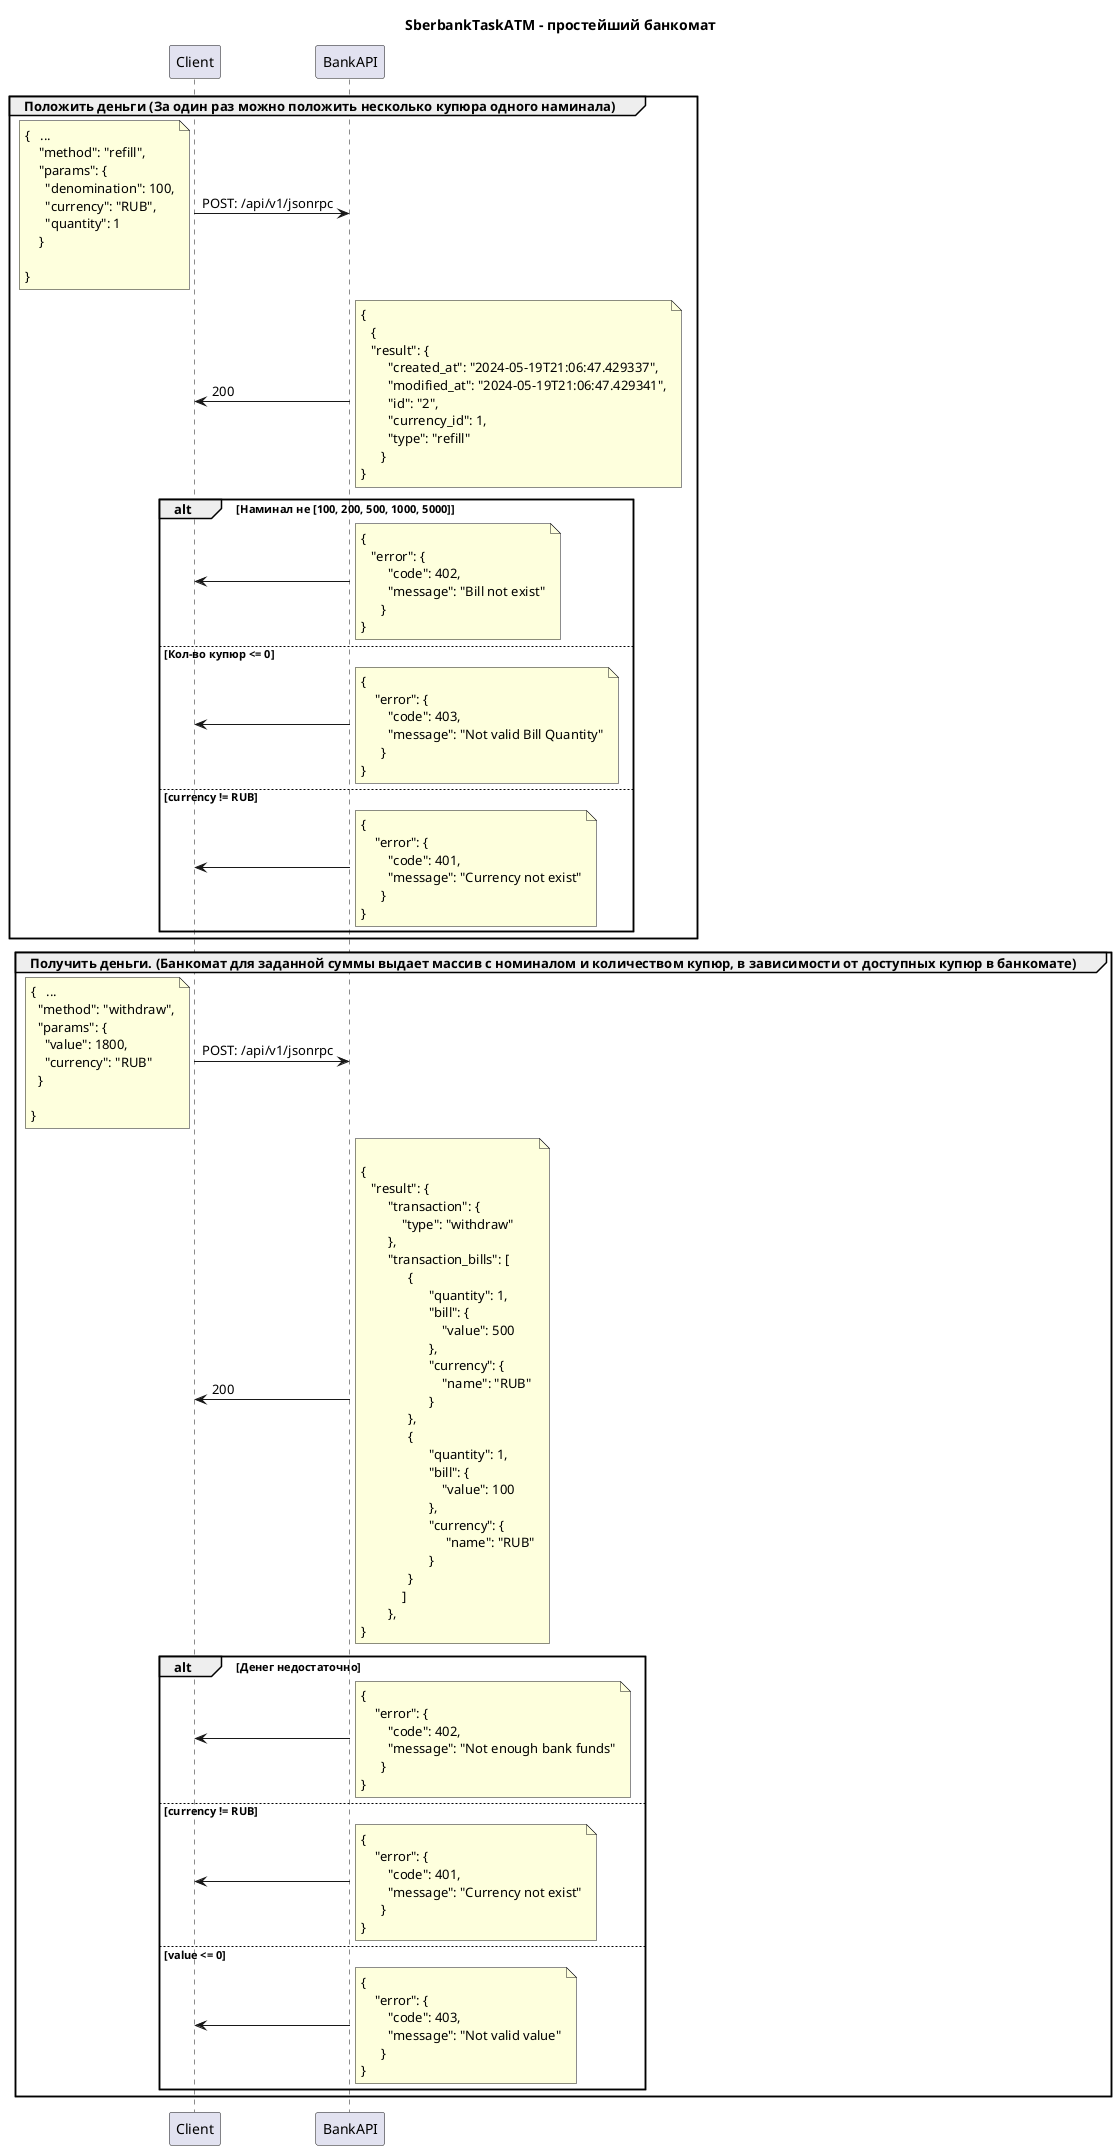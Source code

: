 @startuml
'https://plantuml.com/sequence-diagram

title "SberbankTaskATM - простейший банкомат"
participant "Client" as cl
participant "BankAPI" as bank_api

group Положить деньги (За один раз можно положить несколько купюра одного наминала)
    cl -> bank_api: POST: /api/v1/jsonrpc
    note left
    {   ...
        "method": "refill",
        "params": {
          "denomination": 100,
          "currency": "RUB",
          "quantity": 1
        }

    }
    end note
    cl <- bank_api: 200
    note right
    {
       {
       "result": {
            "created_at": "2024-05-19T21:06:47.429337",
            "modified_at": "2024-05-19T21:06:47.429341",
            "id": "2",
            "currency_id": 1,
            "type": "refill"
          }
    }
    end note
    alt Наминал не [100, 200, 500, 1000, 5000]
        cl <- bank_api:
        note right
        {
           "error": {
                "code": 402,
                "message": "Bill not exist"
              }
        }
        end note
    else Кол-во купюр <= 0
        cl <- bank_api:
        note right
        {
            "error": {
                "code": 403,
                "message": "Not valid Bill Quantity"
              }
        }
        end note
    else currency != RUB
        cl <- bank_api:
        note right
        {
            "error": {
                "code": 401,
                "message": "Currency not exist"
              }
        }
        end note
    end
end group

group Получить деньги. (Банкомат для заданной суммы выдает массив с номиналом и количеством купюр, в зависимости от доступных купюр в банкомате)
    cl -> bank_api: POST: /api/v1/jsonrpc
    note left
    {   ...
      "method": "withdraw",
      "params": {
        "value": 1800,
        "currency": "RUB"
      }

    }
    end note

    cl <- bank_api: 200
    note right

    {
       "result": {
            "transaction": {
                "type": "withdraw"
            },
            "transaction_bills": [
                  {
                        "quantity": 1,
                        "bill": {
                            "value": 500
                        },
                        "currency": {
                            "name": "RUB"
                        }
                  },
                  {
                        "quantity": 1,
                        "bill": {
                            "value": 100
                        },
                        "currency": {
                             "name": "RUB"
                        }
                  }
                ]
            },
    }
    end note
    alt Денег недостаточно
        cl <- bank_api:
        note right
        {
            "error": {
                "code": 402,
                "message": "Not enough bank funds"
              }
        }
        end note
    else currency != RUB
        cl <- bank_api:
        note right
        {
            "error": {
                "code": 401,
                "message": "Currency not exist"
              }
        }
        end note
    else value <= 0
        cl <- bank_api:
        note right
        {
            "error": {
                "code": 403,
                "message": "Not valid value"
              }
        }
        end note

    end
end group
@enduml
